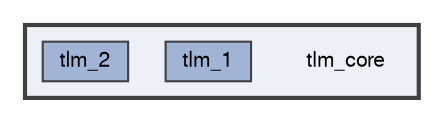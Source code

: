 digraph "tlm_core"
{
 // LATEX_PDF_SIZE
  bgcolor="transparent";
  edge [fontname=FreeSans,fontsize=10,labelfontname=FreeSans,labelfontsize=10];
  node [fontname=FreeSans,fontsize=10,shape=box,height=0.2,width=0.4];
  compound=true
  subgraph clusterdir_54d760f7f187686fd9c4b070d5c46b52 {
    graph [ bgcolor="#edf0f7", pencolor="grey25", label="", fontname=FreeSans,fontsize=10 style="filled,bold", URL="dir_54d760f7f187686fd9c4b070d5c46b52.html",tooltip=""]
    dir_54d760f7f187686fd9c4b070d5c46b52 [shape=plaintext, label="tlm_core"];
  dir_e834deb0de1553ee6782c32345108d91 [label="tlm_1", fillcolor="#a2b4d6", color="grey25", style="filled", URL="dir_e834deb0de1553ee6782c32345108d91.html",tooltip=""];
  dir_9345038caee142a641c3808e66796fc4 [label="tlm_2", fillcolor="#a2b4d6", color="grey25", style="filled", URL="dir_9345038caee142a641c3808e66796fc4.html",tooltip=""];
  }
}
